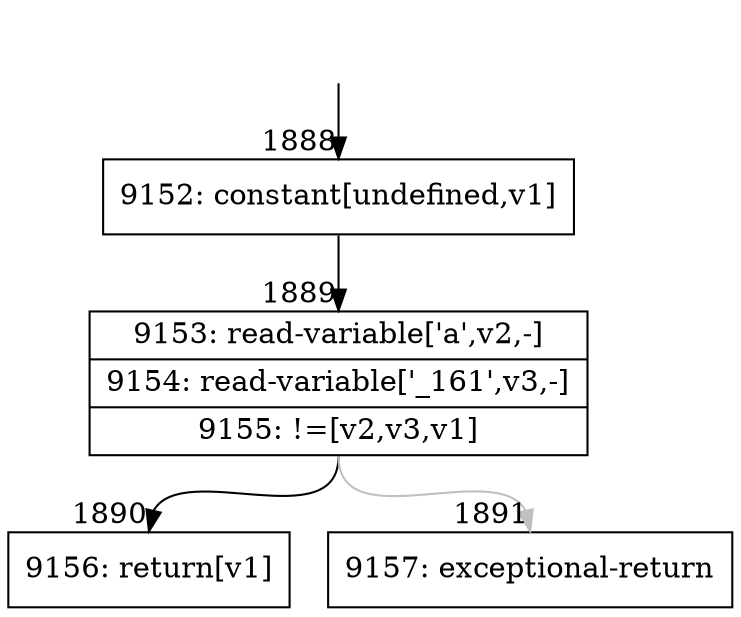 digraph {
rankdir="TD"
BB_entry129[shape=none,label=""];
BB_entry129 -> BB1888 [tailport=s, headport=n, headlabel="    1888"]
BB1888 [shape=record label="{9152: constant[undefined,v1]}" ] 
BB1888 -> BB1889 [tailport=s, headport=n, headlabel="      1889"]
BB1889 [shape=record label="{9153: read-variable['a',v2,-]|9154: read-variable['_161',v3,-]|9155: !=[v2,v3,v1]}" ] 
BB1889 -> BB1890 [tailport=s, headport=n, headlabel="      1890"]
BB1889 -> BB1891 [tailport=s, headport=n, color=gray, headlabel="      1891"]
BB1890 [shape=record label="{9156: return[v1]}" ] 
BB1891 [shape=record label="{9157: exceptional-return}" ] 
//#$~ 1109
}
